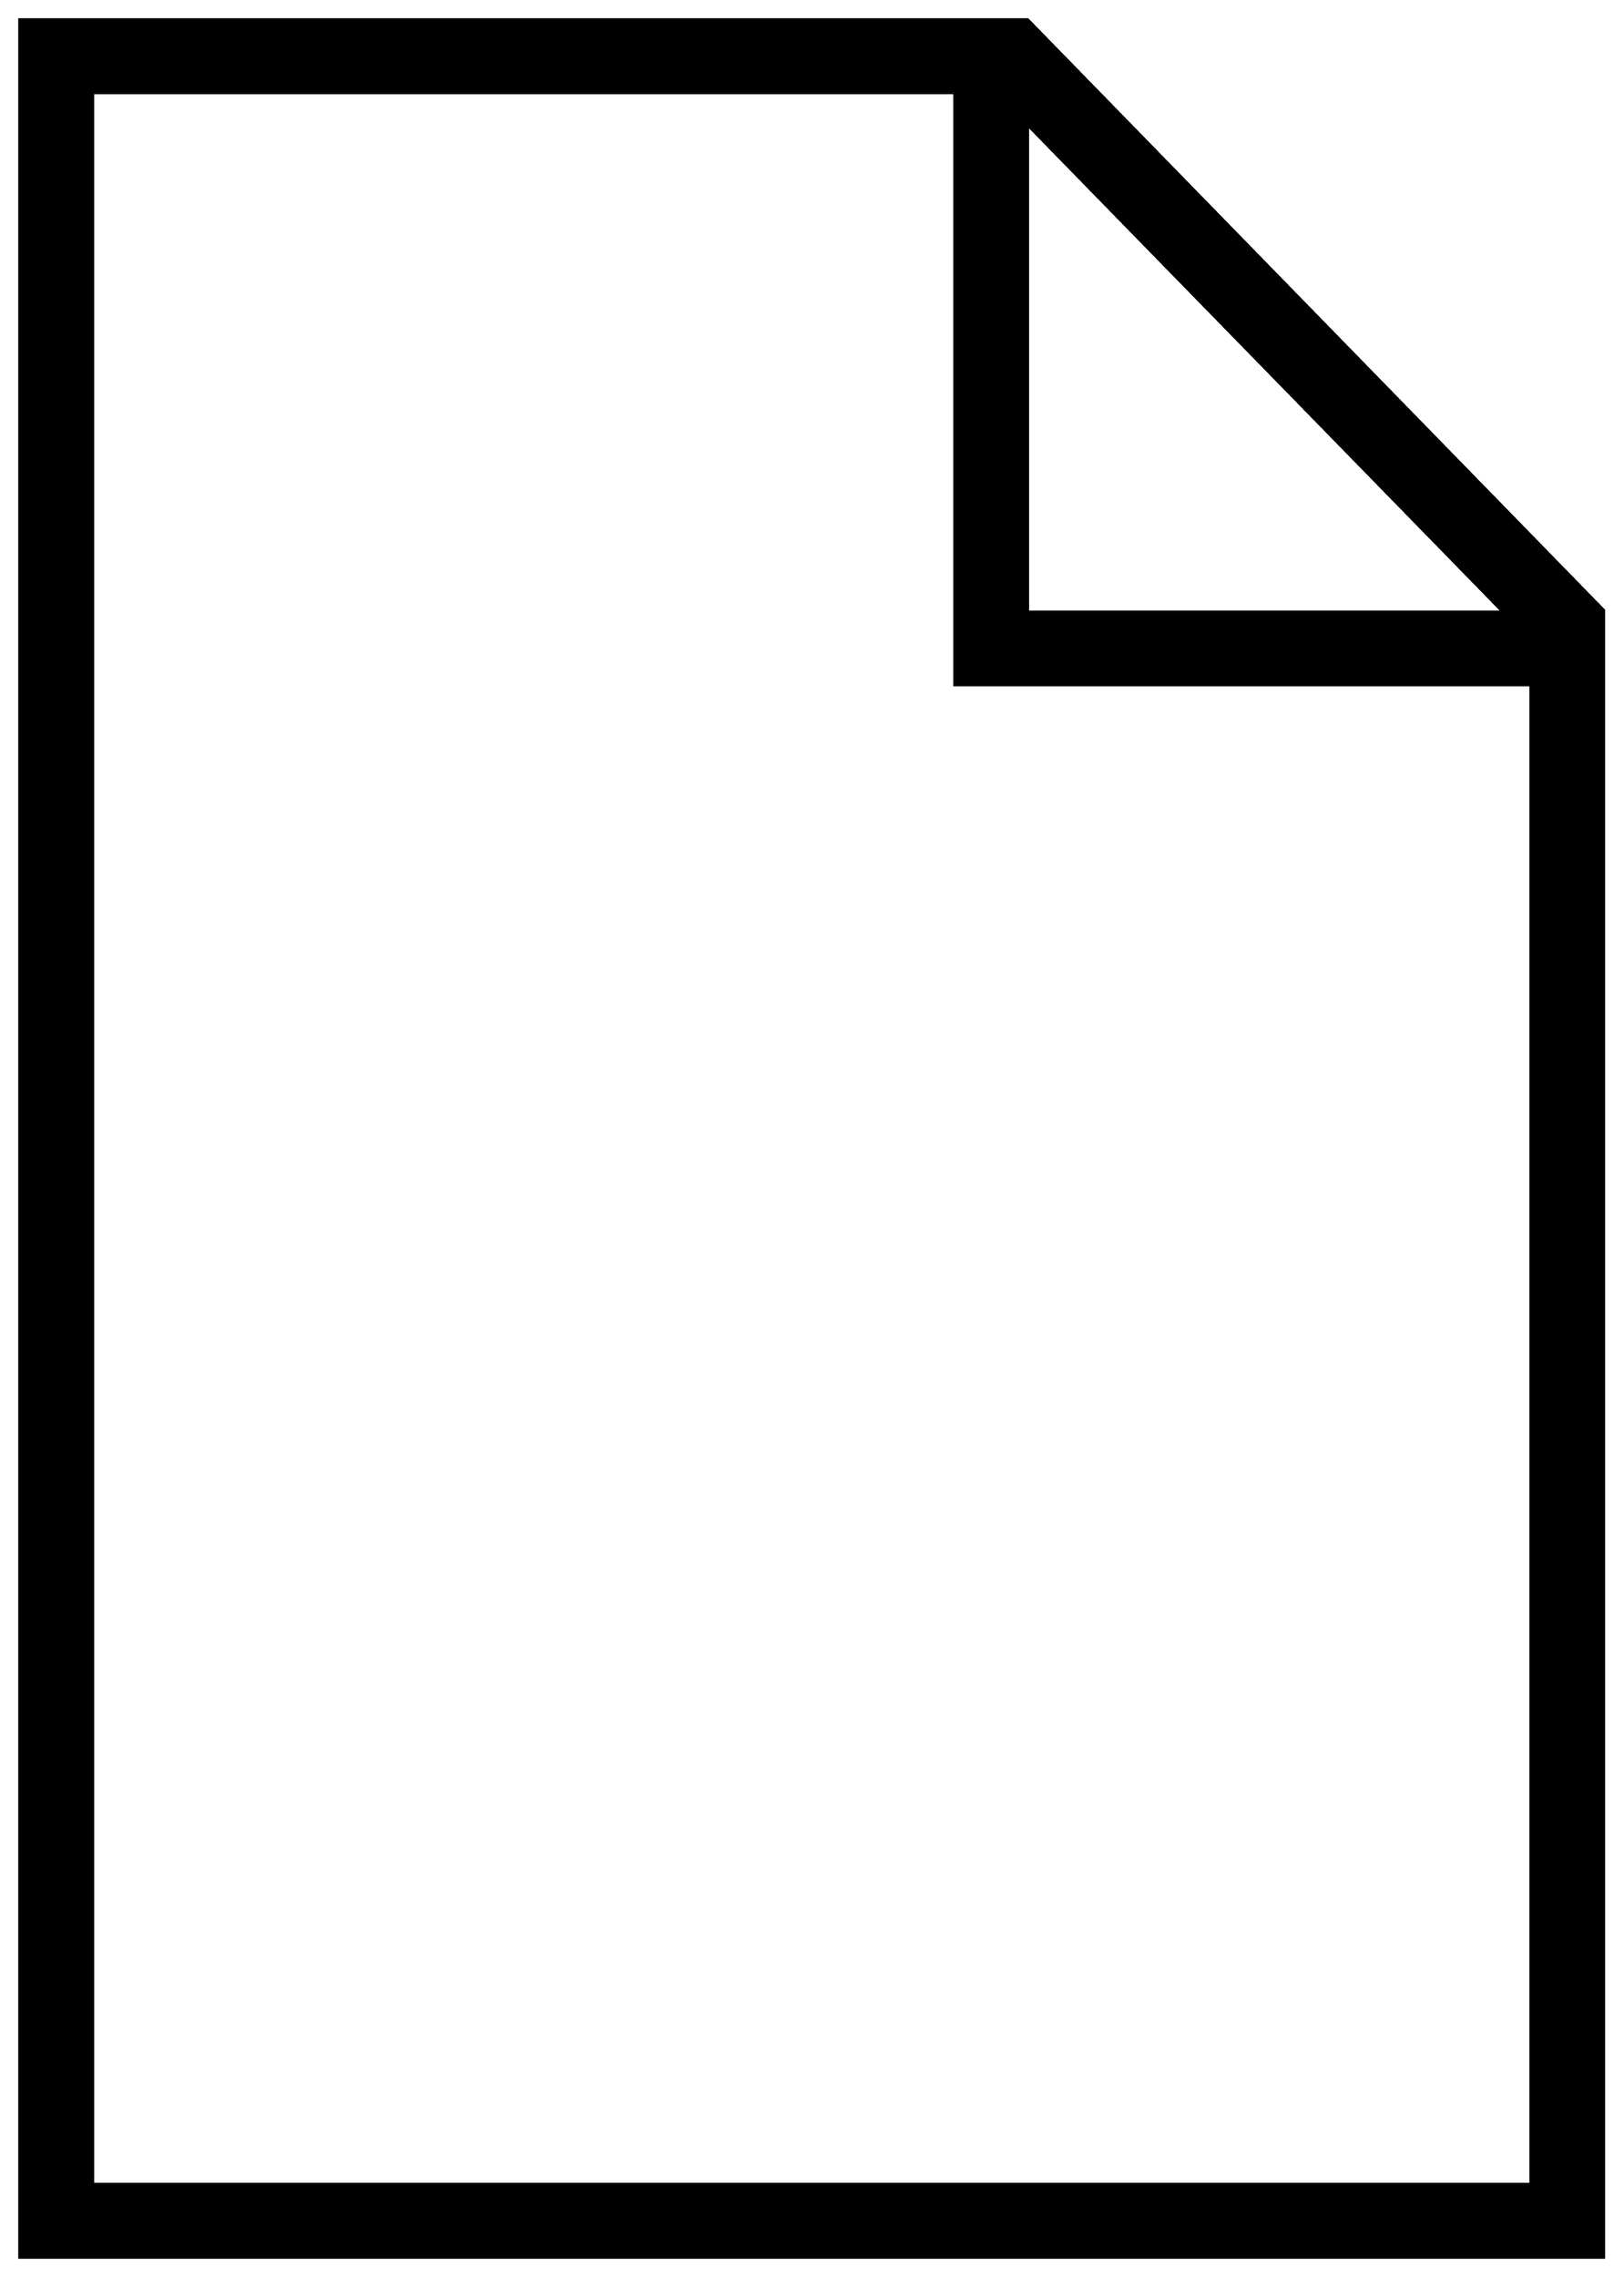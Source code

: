


\begin{tikzpicture}[y=0.80pt, x=0.80pt, yscale=-1.0, xscale=1.0, inner sep=0pt, outer sep=0pt]
\begin{scope}[shift={(100.0,1891.0)},nonzero rule]
  \path[draw=.,fill=.,line width=1.600pt] (1258.0,0.0) --
    (172.0,0.0) -- (172.0,-1534.0) -- (863.0,-1534.0) --
    (1258.0,-1129.0) -- (1258.0,0.0) -- cycle(1189.0,-1128.0) --
    (863.0,-1462.0) -- (863.0,-1128.0) -- (1189.0,-1128.0) --
    cycle(1208.0,-50.0) -- (1208.0,-1078.0) -- (813.0,-1078.0)
    -- (813.0,-1484.0) -- (222.0,-1484.0) -- (222.0,-50.0) --
    (1208.0,-50.0) -- cycle;
\end{scope}

\end{tikzpicture}

